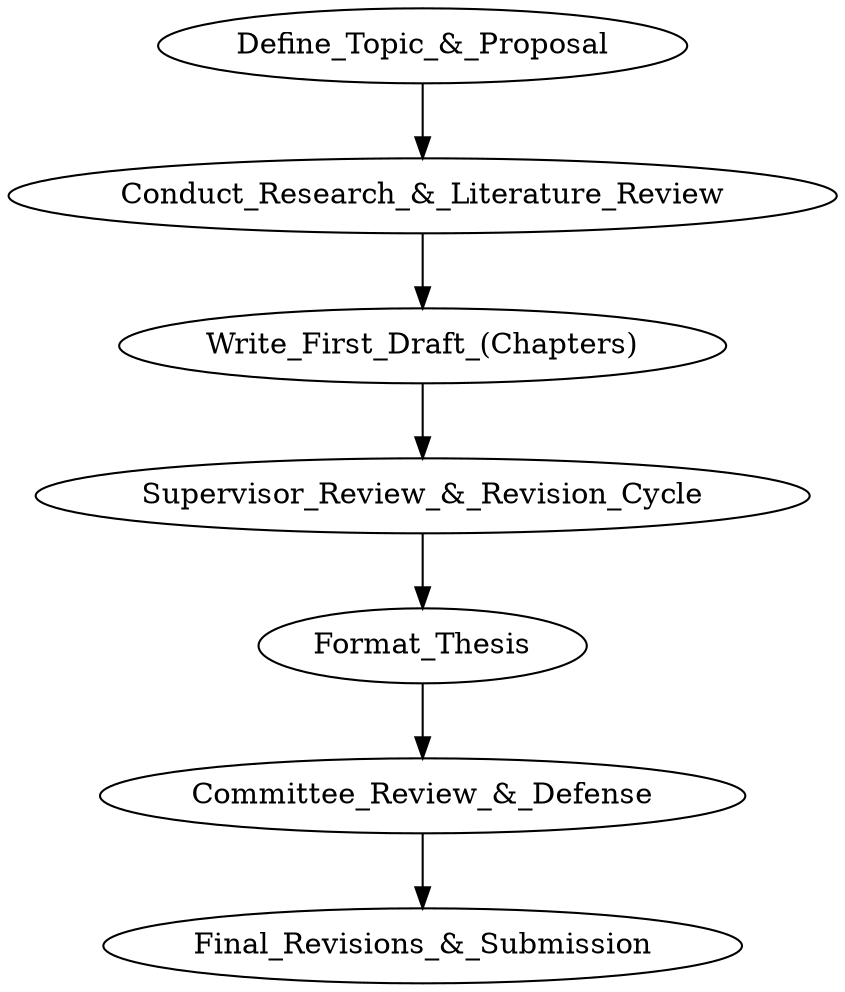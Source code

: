  digraph "Write_Master_Thesis" {
            "Define_Topic_&_Proposal";
            "Conduct_Research_&_Literature_Review";
            "Write_First_Draft_(Chapters)";
            "Supervisor_Review_&_Revision_Cycle";
            "Format_Thesis";
            "Committee_Review_&_Defense";
            "Final_Revisions_&_Submission";

            "Define_Topic_&_Proposal" -> "Conduct_Research_&_Literature_Review";
            "Conduct_Research_&_Literature_Review" -> "Write_First_Draft_(Chapters)";
            "Write_First_Draft_(Chapters)" -> "Supervisor_Review_&_Revision_Cycle";
            "Supervisor_Review_&_Revision_Cycle" -> "Format_Thesis";
            "Format_Thesis" -> "Committee_Review_&_Defense";
            "Committee_Review_&_Defense" -> "Final_Revisions_&_Submission";
}
